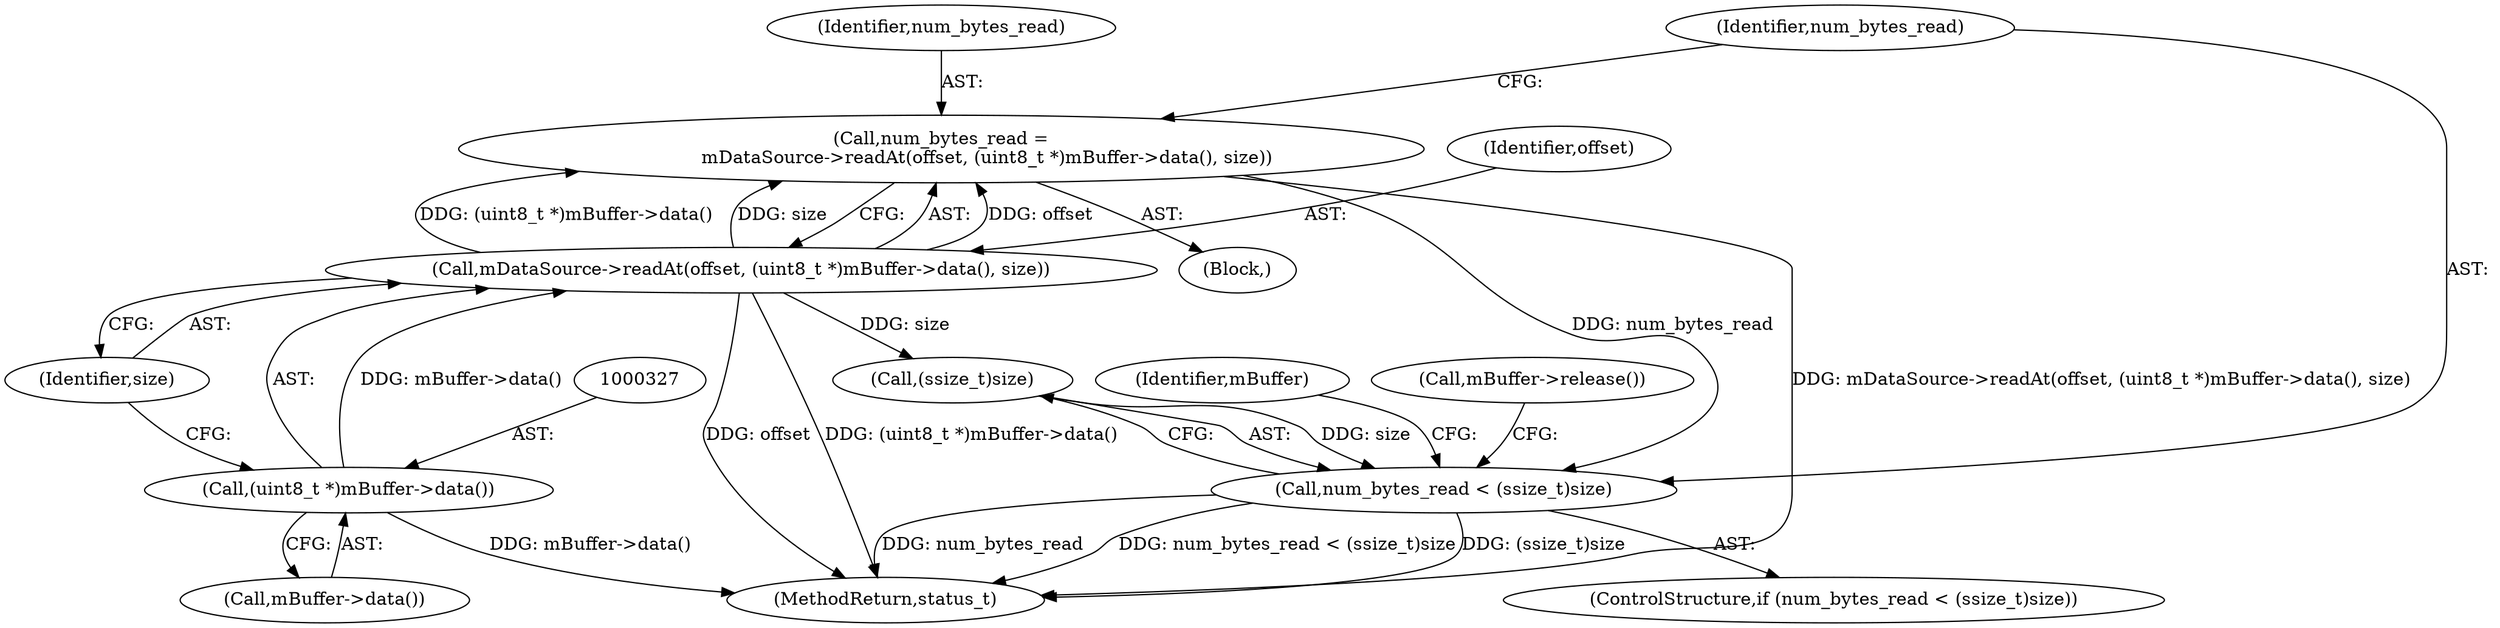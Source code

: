 digraph "0_Android_d48f0f145f8f0f4472bc0af668ac9a8bce44ba9b_0@API" {
"1000322" [label="(Call,num_bytes_read =\n                mDataSource->readAt(offset, (uint8_t *)mBuffer->data(), size))"];
"1000324" [label="(Call,mDataSource->readAt(offset, (uint8_t *)mBuffer->data(), size))"];
"1000326" [label="(Call,(uint8_t *)mBuffer->data())"];
"1000331" [label="(Call,num_bytes_read < (ssize_t)size)"];
"1000322" [label="(Call,num_bytes_read =\n                mDataSource->readAt(offset, (uint8_t *)mBuffer->data(), size))"];
"1000320" [label="(Block,)"];
"1000324" [label="(Call,mDataSource->readAt(offset, (uint8_t *)mBuffer->data(), size))"];
"1000333" [label="(Call,(ssize_t)size)"];
"1000337" [label="(Call,mBuffer->release())"];
"1000330" [label="(ControlStructure,if (num_bytes_read < (ssize_t)size))"];
"1000326" [label="(Call,(uint8_t *)mBuffer->data())"];
"1000325" [label="(Identifier,offset)"];
"1000329" [label="(Identifier,size)"];
"1000345" [label="(Identifier,mBuffer)"];
"1000331" [label="(Call,num_bytes_read < (ssize_t)size)"];
"1000716" [label="(MethodReturn,status_t)"];
"1000328" [label="(Call,mBuffer->data())"];
"1000323" [label="(Identifier,num_bytes_read)"];
"1000332" [label="(Identifier,num_bytes_read)"];
"1000322" -> "1000320"  [label="AST: "];
"1000322" -> "1000324"  [label="CFG: "];
"1000323" -> "1000322"  [label="AST: "];
"1000324" -> "1000322"  [label="AST: "];
"1000332" -> "1000322"  [label="CFG: "];
"1000322" -> "1000716"  [label="DDG: mDataSource->readAt(offset, (uint8_t *)mBuffer->data(), size)"];
"1000324" -> "1000322"  [label="DDG: offset"];
"1000324" -> "1000322"  [label="DDG: (uint8_t *)mBuffer->data()"];
"1000324" -> "1000322"  [label="DDG: size"];
"1000322" -> "1000331"  [label="DDG: num_bytes_read"];
"1000324" -> "1000329"  [label="CFG: "];
"1000325" -> "1000324"  [label="AST: "];
"1000326" -> "1000324"  [label="AST: "];
"1000329" -> "1000324"  [label="AST: "];
"1000324" -> "1000716"  [label="DDG: (uint8_t *)mBuffer->data()"];
"1000324" -> "1000716"  [label="DDG: offset"];
"1000326" -> "1000324"  [label="DDG: mBuffer->data()"];
"1000324" -> "1000333"  [label="DDG: size"];
"1000326" -> "1000328"  [label="CFG: "];
"1000327" -> "1000326"  [label="AST: "];
"1000328" -> "1000326"  [label="AST: "];
"1000329" -> "1000326"  [label="CFG: "];
"1000326" -> "1000716"  [label="DDG: mBuffer->data()"];
"1000331" -> "1000330"  [label="AST: "];
"1000331" -> "1000333"  [label="CFG: "];
"1000332" -> "1000331"  [label="AST: "];
"1000333" -> "1000331"  [label="AST: "];
"1000337" -> "1000331"  [label="CFG: "];
"1000345" -> "1000331"  [label="CFG: "];
"1000331" -> "1000716"  [label="DDG: num_bytes_read < (ssize_t)size"];
"1000331" -> "1000716"  [label="DDG: (ssize_t)size"];
"1000331" -> "1000716"  [label="DDG: num_bytes_read"];
"1000333" -> "1000331"  [label="DDG: size"];
}
